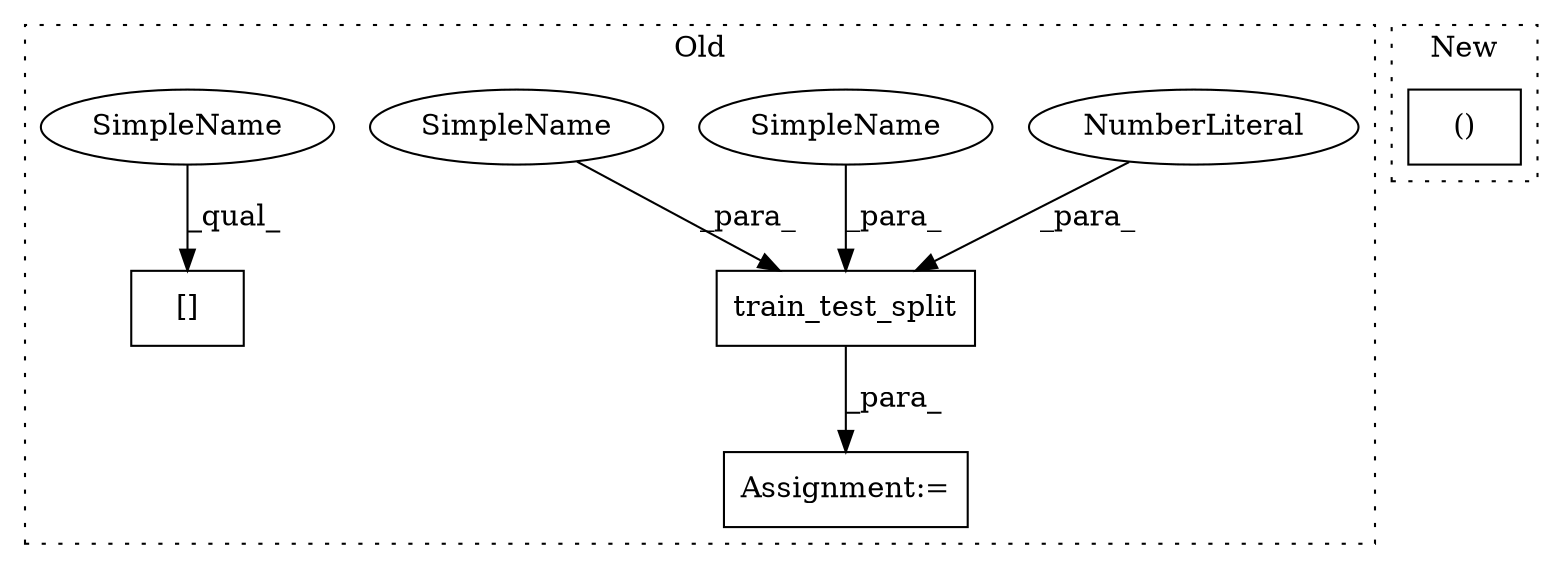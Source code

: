 digraph G {
subgraph cluster0 {
1 [label="train_test_split" a="32" s="1476,1533" l="17,1" shape="box"];
3 [label="Assignment:=" a="7" s="1474" l="2" shape="box"];
4 [label="NumberLiteral" a="34" s="1524" l="2" shape="ellipse"];
5 [label="[]" a="2" s="1331,1339" l="7,1" shape="box"];
6 [label="SimpleName" a="42" s="1500" l="6" shape="ellipse"];
7 [label="SimpleName" a="42" s="1527" l="6" shape="ellipse"];
8 [label="SimpleName" a="42" s="1331" l="6" shape="ellipse"];
label = "Old";
style="dotted";
}
subgraph cluster1 {
2 [label="()" a="106" s="1240" l="37" shape="box"];
label = "New";
style="dotted";
}
1 -> 3 [label="_para_"];
4 -> 1 [label="_para_"];
6 -> 1 [label="_para_"];
7 -> 1 [label="_para_"];
8 -> 5 [label="_qual_"];
}